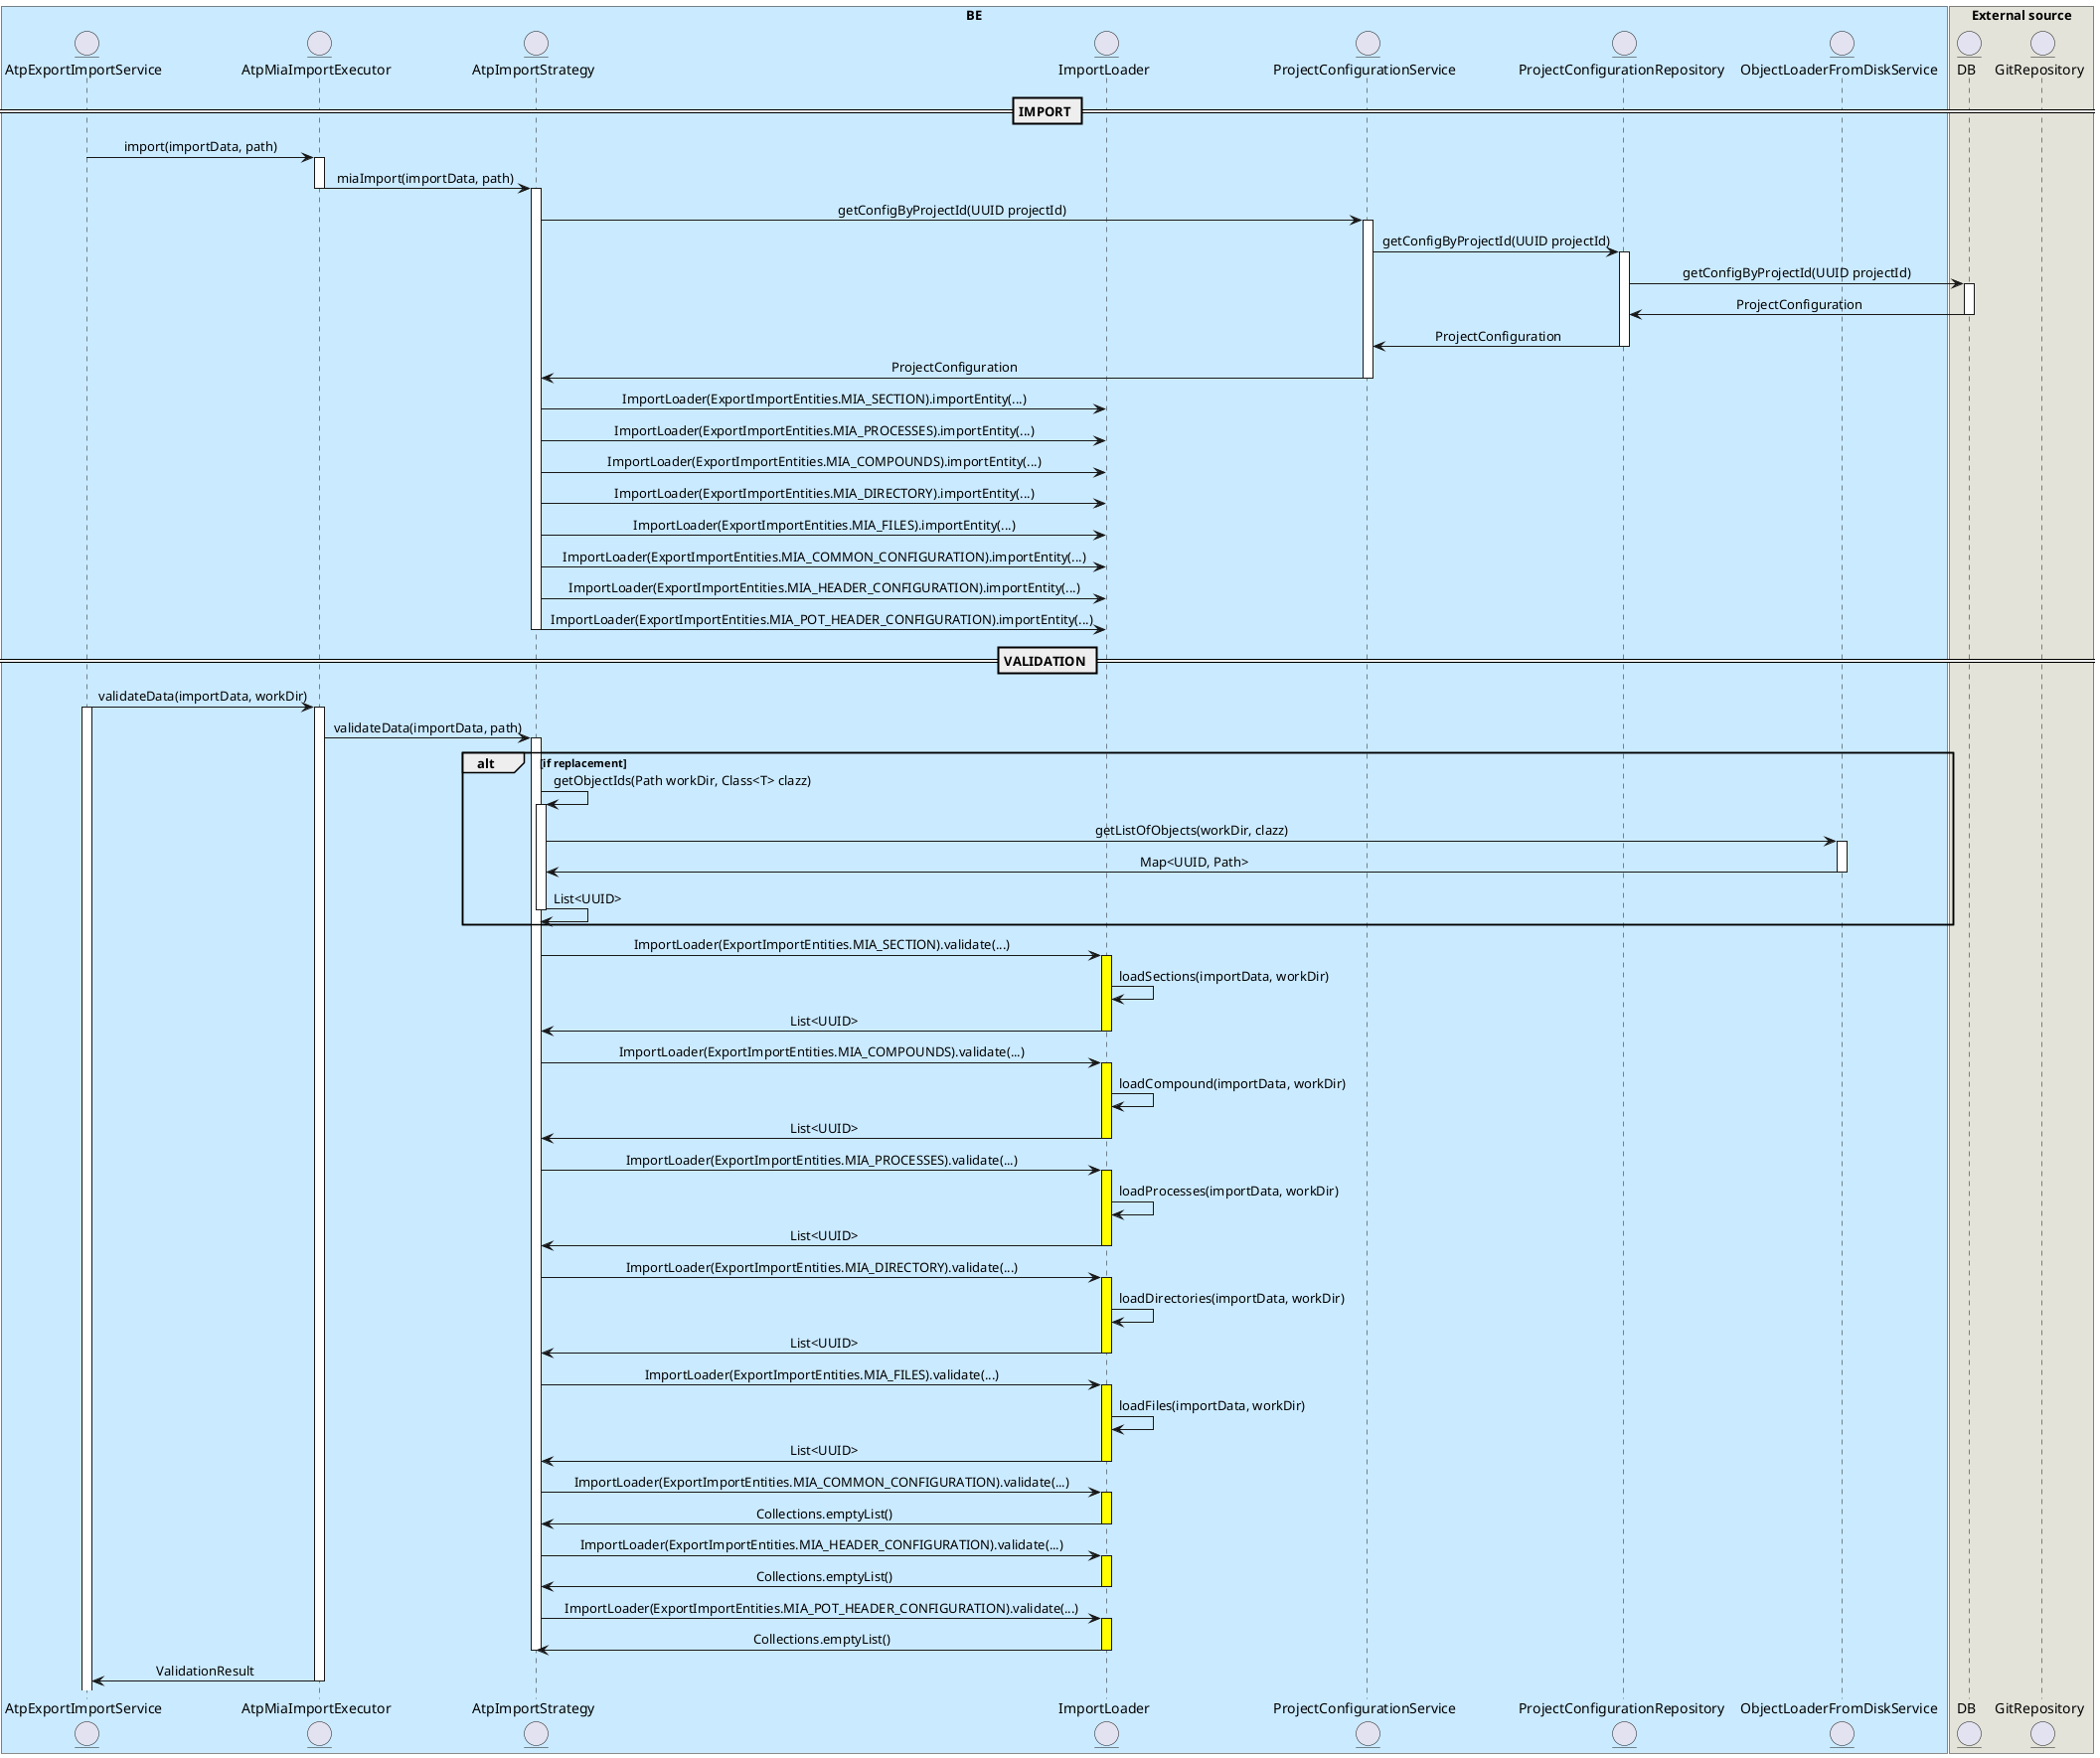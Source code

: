 @startuml

skinparam sequenceMessageAlign center

box "BE" #caeaff
    entity AtpExportImportService
    entity AtpMiaImportExecutor
    entity AtpImportStrategy
    entity ImportLoader
    entity ProjectConfigurationService
    entity ProjectConfigurationRepository
    entity ObjectLoaderFromDiskService


end box

box "External source" #E3E3D9
    entity DB
    entity GitRepository
end box

== IMPORT ==
AtpExportImportService -> AtpMiaImportExecutor : import(importData, path)
activate AtpMiaImportExecutor
    AtpMiaImportExecutor -> AtpImportStrategy : miaImport(importData, path)
deactivate AtpMiaImportExecutor

activate AtpImportStrategy
    AtpImportStrategy -> ProjectConfigurationService : getConfigByProjectId(UUID projectId)
    activate ProjectConfigurationService
        ProjectConfigurationService -> ProjectConfigurationRepository : getConfigByProjectId(UUID projectId)
        activate ProjectConfigurationRepository
            ProjectConfigurationRepository -> DB : getConfigByProjectId(UUID projectId)
            activate DB
                DB -> ProjectConfigurationRepository : ProjectConfiguration
            deactivate DB
            ProjectConfigurationRepository -> ProjectConfigurationService : ProjectConfiguration
        deactivate ProjectConfigurationRepository
        ProjectConfigurationService -> AtpImportStrategy : ProjectConfiguration
    deactivate ProjectConfigurationService

    AtpImportStrategy -> ImportLoader : ImportLoader(ExportImportEntities.MIA_SECTION).importEntity(...)
    AtpImportStrategy -> ImportLoader : ImportLoader(ExportImportEntities.MIA_PROCESSES).importEntity(...)
    AtpImportStrategy -> ImportLoader : ImportLoader(ExportImportEntities.MIA_COMPOUNDS).importEntity(...)
    AtpImportStrategy -> ImportLoader : ImportLoader(ExportImportEntities.MIA_DIRECTORY).importEntity(...)
    AtpImportStrategy -> ImportLoader : ImportLoader(ExportImportEntities.MIA_FILES).importEntity(...)
    AtpImportStrategy -> ImportLoader : ImportLoader(ExportImportEntities.MIA_COMMON_CONFIGURATION).importEntity(...)
    AtpImportStrategy -> ImportLoader : ImportLoader(ExportImportEntities.MIA_HEADER_CONFIGURATION).importEntity(...)
    AtpImportStrategy -> ImportLoader : ImportLoader(ExportImportEntities.MIA_POT_HEADER_CONFIGURATION).importEntity(...)

deactivate AtpImportStrategy


== VALIDATION ==

AtpExportImportService -> AtpMiaImportExecutor : validateData(importData, workDir)
activate AtpExportImportService
    activate AtpMiaImportExecutor
        AtpMiaImportExecutor -> AtpImportStrategy : validateData(importData, path)
            activate AtpImportStrategy
                alt if replacement
                   AtpImportStrategy -> AtpImportStrategy : getObjectIds(Path workDir, Class<T> clazz)
                   activate AtpImportStrategy
                       AtpImportStrategy -> ObjectLoaderFromDiskService : getListOfObjects(workDir, clazz)
                       activate ObjectLoaderFromDiskService
                           ObjectLoaderFromDiskService -> AtpImportStrategy : Map<UUID, Path>
                       deactivate ObjectLoaderFromDiskService
                       AtpImportStrategy -> AtpImportStrategy : List<UUID>
                   deactivate AtpImportStrategy
                end
                AtpImportStrategy -> ImportLoader : ImportLoader(ExportImportEntities.MIA_SECTION).validate(...)
                activate ImportLoader #FFFF00
                   ImportLoader -> ImportLoader : loadSections(importData, workDir)
                   ImportLoader -> AtpImportStrategy : List<UUID>
                deactivate ImportLoader

                AtpImportStrategy -> ImportLoader : ImportLoader(ExportImportEntities.MIA_COMPOUNDS).validate(...)
                activate ImportLoader #FFFF00
                    ImportLoader -> ImportLoader : loadCompound(importData, workDir)
                   ImportLoader -> AtpImportStrategy : List<UUID>
                deactivate ImportLoader

                AtpImportStrategy -> ImportLoader : ImportLoader(ExportImportEntities.MIA_PROCESSES).validate(...)
                activate ImportLoader #FFFF00
                    ImportLoader -> ImportLoader : loadProcesses(importData, workDir)
                   ImportLoader -> AtpImportStrategy : List<UUID>
                deactivate ImportLoader

                 AtpImportStrategy -> ImportLoader : ImportLoader(ExportImportEntities.MIA_DIRECTORY).validate(...)
                 activate ImportLoader #FFFF00
                     ImportLoader -> ImportLoader : loadDirectories(importData, workDir)
                    ImportLoader -> AtpImportStrategy : List<UUID>
                 deactivate ImportLoader

                AtpImportStrategy -> ImportLoader : ImportLoader(ExportImportEntities.MIA_FILES).validate(...)
                activate ImportLoader #FFFF00
                    ImportLoader -> ImportLoader : loadFiles(importData, workDir)
                   ImportLoader -> AtpImportStrategy : List<UUID>
                deactivate ImportLoader

                 AtpImportStrategy -> ImportLoader : ImportLoader(ExportImportEntities.MIA_COMMON_CONFIGURATION).validate(...)
                 activate ImportLoader #FFFF00
                    ImportLoader -> AtpImportStrategy : Collections.emptyList()
                 deactivate ImportLoader

                AtpImportStrategy -> ImportLoader : ImportLoader(ExportImportEntities.MIA_HEADER_CONFIGURATION).validate(...)
                activate ImportLoader #FFFF00
                   ImportLoader -> AtpImportStrategy : Collections.emptyList()
                deactivate ImportLoader

                AtpImportStrategy -> ImportLoader : ImportLoader(ExportImportEntities.MIA_POT_HEADER_CONFIGURATION).validate(...)
                activate ImportLoader #FFFF00
                   ImportLoader -> AtpImportStrategy : Collections.emptyList()
                deactivate ImportLoader

            deactivate AtpImportStrategy
        AtpMiaImportExecutor -> AtpExportImportService : ValidationResult
    deactivate AtpMiaImportExecutor
deactivate AtpImportStrategy
@enduml

